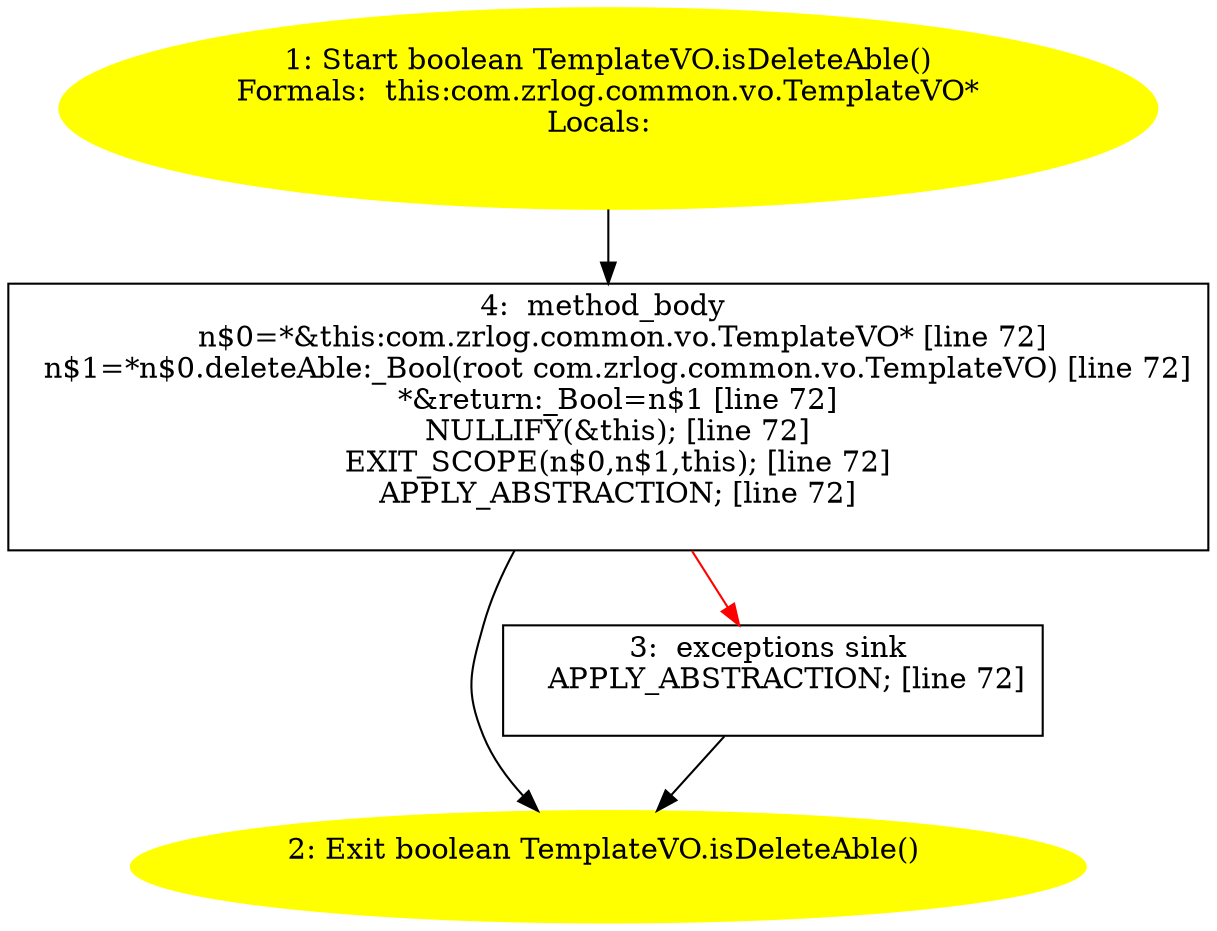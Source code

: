 /* @generated */
digraph cfg {
"com.zrlog.common.vo.TemplateVO.isDeleteAble():boolean.af7d5e37f24b384780c06c14c55c76b4_1" [label="1: Start boolean TemplateVO.isDeleteAble()\nFormals:  this:com.zrlog.common.vo.TemplateVO*\nLocals:  \n  " color=yellow style=filled]
	

	 "com.zrlog.common.vo.TemplateVO.isDeleteAble():boolean.af7d5e37f24b384780c06c14c55c76b4_1" -> "com.zrlog.common.vo.TemplateVO.isDeleteAble():boolean.af7d5e37f24b384780c06c14c55c76b4_4" ;
"com.zrlog.common.vo.TemplateVO.isDeleteAble():boolean.af7d5e37f24b384780c06c14c55c76b4_2" [label="2: Exit boolean TemplateVO.isDeleteAble() \n  " color=yellow style=filled]
	

"com.zrlog.common.vo.TemplateVO.isDeleteAble():boolean.af7d5e37f24b384780c06c14c55c76b4_3" [label="3:  exceptions sink \n   APPLY_ABSTRACTION; [line 72]\n " shape="box"]
	

	 "com.zrlog.common.vo.TemplateVO.isDeleteAble():boolean.af7d5e37f24b384780c06c14c55c76b4_3" -> "com.zrlog.common.vo.TemplateVO.isDeleteAble():boolean.af7d5e37f24b384780c06c14c55c76b4_2" ;
"com.zrlog.common.vo.TemplateVO.isDeleteAble():boolean.af7d5e37f24b384780c06c14c55c76b4_4" [label="4:  method_body \n   n$0=*&this:com.zrlog.common.vo.TemplateVO* [line 72]\n  n$1=*n$0.deleteAble:_Bool(root com.zrlog.common.vo.TemplateVO) [line 72]\n  *&return:_Bool=n$1 [line 72]\n  NULLIFY(&this); [line 72]\n  EXIT_SCOPE(n$0,n$1,this); [line 72]\n  APPLY_ABSTRACTION; [line 72]\n " shape="box"]
	

	 "com.zrlog.common.vo.TemplateVO.isDeleteAble():boolean.af7d5e37f24b384780c06c14c55c76b4_4" -> "com.zrlog.common.vo.TemplateVO.isDeleteAble():boolean.af7d5e37f24b384780c06c14c55c76b4_2" ;
	 "com.zrlog.common.vo.TemplateVO.isDeleteAble():boolean.af7d5e37f24b384780c06c14c55c76b4_4" -> "com.zrlog.common.vo.TemplateVO.isDeleteAble():boolean.af7d5e37f24b384780c06c14c55c76b4_3" [color="red" ];
}
